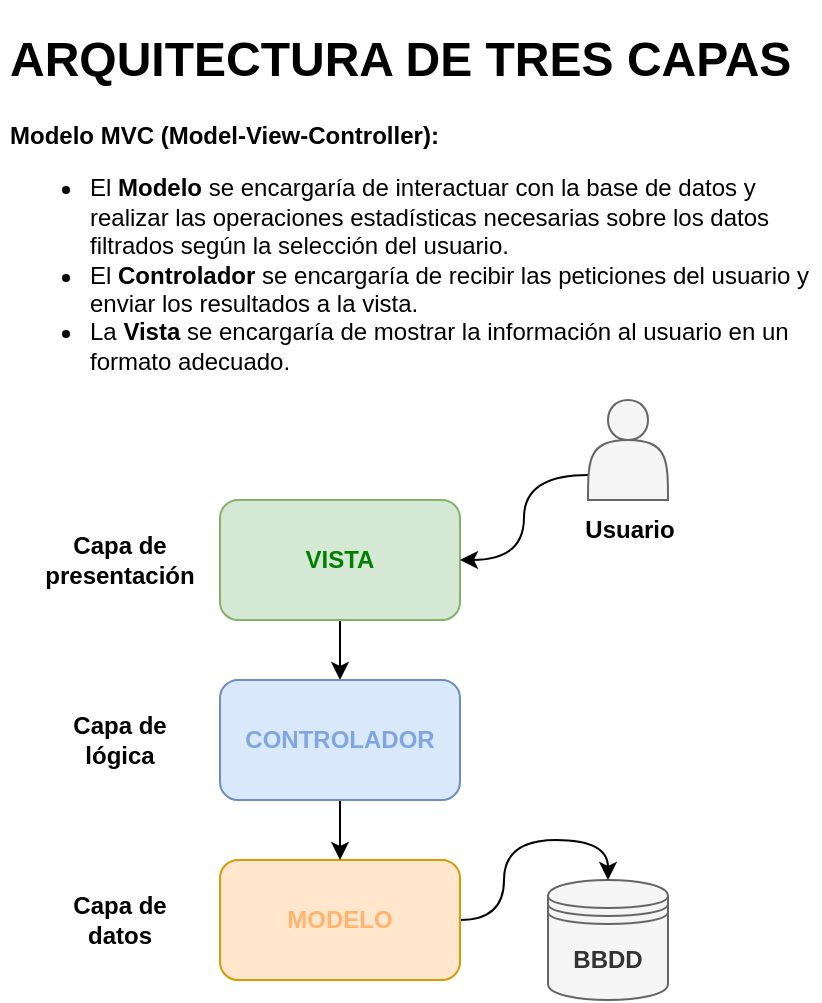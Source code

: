 <mxfile version="20.8.6" type="device"><diagram id="BSpscV5yaTsATTjs_RwY" name="Página-1"><mxGraphModel dx="1050" dy="1707" grid="1" gridSize="10" guides="1" tooltips="1" connect="1" arrows="1" fold="1" page="1" pageScale="1" pageWidth="827" pageHeight="1169" math="0" shadow="0"><root><mxCell id="0"/><mxCell id="1" parent="0"/><mxCell id="PaDin_AnVgZyX5wLjNpA-1" value="&lt;b&gt;BBDD&lt;/b&gt;" style="shape=datastore;whiteSpace=wrap;html=1;fillColor=#f5f5f5;fontColor=#333333;strokeColor=#666666;" vertex="1" parent="1"><mxGeometry x="374" y="220" width="60" height="60" as="geometry"/></mxCell><mxCell id="PaDin_AnVgZyX5wLjNpA-12" style="edgeStyle=orthogonalEdgeStyle;rounded=0;orthogonalLoop=1;jettySize=auto;html=1;exitX=1;exitY=0.5;exitDx=0;exitDy=0;entryX=0.5;entryY=0;entryDx=0;entryDy=0;curved=1;" edge="1" parent="1" source="PaDin_AnVgZyX5wLjNpA-2" target="PaDin_AnVgZyX5wLjNpA-1"><mxGeometry relative="1" as="geometry"/></mxCell><mxCell id="PaDin_AnVgZyX5wLjNpA-2" value="&lt;b&gt;&lt;font color=&quot;#FFB570&quot;&gt;MODELO&lt;/font&gt;&lt;/b&gt;" style="rounded=1;whiteSpace=wrap;html=1;fillColor=#ffe6cc;strokeColor=#d79b00;" vertex="1" parent="1"><mxGeometry x="210" y="210" width="120" height="60" as="geometry"/></mxCell><mxCell id="PaDin_AnVgZyX5wLjNpA-10" style="edgeStyle=orthogonalEdgeStyle;rounded=0;orthogonalLoop=1;jettySize=auto;html=1;exitX=0.5;exitY=1;exitDx=0;exitDy=0;entryX=0.5;entryY=0;entryDx=0;entryDy=0;" edge="1" parent="1" source="PaDin_AnVgZyX5wLjNpA-3" target="PaDin_AnVgZyX5wLjNpA-4"><mxGeometry relative="1" as="geometry"/></mxCell><mxCell id="PaDin_AnVgZyX5wLjNpA-3" value="&lt;font color=&quot;#008000&quot;&gt;&lt;b&gt;VISTA&lt;/b&gt;&lt;/font&gt;" style="rounded=1;whiteSpace=wrap;html=1;fillColor=#d5e8d4;strokeColor=#82b366;" vertex="1" parent="1"><mxGeometry x="210" y="30" width="120" height="60" as="geometry"/></mxCell><mxCell id="PaDin_AnVgZyX5wLjNpA-11" style="edgeStyle=orthogonalEdgeStyle;rounded=0;orthogonalLoop=1;jettySize=auto;html=1;exitX=0.5;exitY=1;exitDx=0;exitDy=0;entryX=0.5;entryY=0;entryDx=0;entryDy=0;" edge="1" parent="1" source="PaDin_AnVgZyX5wLjNpA-4" target="PaDin_AnVgZyX5wLjNpA-2"><mxGeometry relative="1" as="geometry"/></mxCell><mxCell id="PaDin_AnVgZyX5wLjNpA-4" value="&lt;font color=&quot;#7EA6E0&quot;&gt;&lt;b&gt;CONTROLADOR&lt;/b&gt;&lt;/font&gt;" style="rounded=1;whiteSpace=wrap;html=1;fillColor=#dae8fc;strokeColor=#6c8ebf;" vertex="1" parent="1"><mxGeometry x="210" y="120" width="120" height="60" as="geometry"/></mxCell><mxCell id="PaDin_AnVgZyX5wLjNpA-13" style="edgeStyle=orthogonalEdgeStyle;curved=1;rounded=0;orthogonalLoop=1;jettySize=auto;html=1;exitX=0;exitY=0.75;exitDx=0;exitDy=0;entryX=1;entryY=0.5;entryDx=0;entryDy=0;" edge="1" parent="1" source="PaDin_AnVgZyX5wLjNpA-6" target="PaDin_AnVgZyX5wLjNpA-3"><mxGeometry relative="1" as="geometry"/></mxCell><mxCell id="PaDin_AnVgZyX5wLjNpA-6" value="" style="shape=actor;whiteSpace=wrap;html=1;fillColor=#f5f5f5;fontColor=#333333;strokeColor=#666666;" vertex="1" parent="1"><mxGeometry x="394" y="-20" width="40" height="50" as="geometry"/></mxCell><mxCell id="PaDin_AnVgZyX5wLjNpA-7" value="&lt;b&gt;Usuario&lt;/b&gt;" style="text;html=1;strokeColor=none;fillColor=none;align=center;verticalAlign=middle;whiteSpace=wrap;rounded=0;" vertex="1" parent="1"><mxGeometry x="385" y="30" width="60" height="30" as="geometry"/></mxCell><mxCell id="PaDin_AnVgZyX5wLjNpA-14" value="&lt;b&gt;&lt;font color=&quot;#000000&quot;&gt;Capa de datos&lt;/font&gt;&lt;br&gt;&lt;/b&gt;" style="text;html=1;strokeColor=none;fillColor=none;align=center;verticalAlign=middle;whiteSpace=wrap;rounded=0;fontColor=#FFB570;" vertex="1" parent="1"><mxGeometry x="130" y="225" width="60" height="30" as="geometry"/></mxCell><mxCell id="PaDin_AnVgZyX5wLjNpA-15" value="&lt;b&gt;&lt;font color=&quot;#000000&quot;&gt;Capa de lógica&lt;/font&gt;&lt;br&gt;&lt;/b&gt;" style="text;html=1;strokeColor=none;fillColor=none;align=center;verticalAlign=middle;whiteSpace=wrap;rounded=0;fontColor=#FFB570;" vertex="1" parent="1"><mxGeometry x="130" y="135" width="60" height="30" as="geometry"/></mxCell><mxCell id="PaDin_AnVgZyX5wLjNpA-16" value="&lt;b&gt;&lt;font color=&quot;#000000&quot;&gt;Capa de presentación&lt;/font&gt;&lt;br&gt;&lt;/b&gt;" style="text;html=1;strokeColor=none;fillColor=none;align=center;verticalAlign=middle;whiteSpace=wrap;rounded=0;fontColor=#FFB570;" vertex="1" parent="1"><mxGeometry x="130" y="45" width="60" height="30" as="geometry"/></mxCell><mxCell id="PaDin_AnVgZyX5wLjNpA-17" value="&lt;h1&gt;ARQUITECTURA DE TRES CAPAS&lt;br&gt;&lt;/h1&gt;&lt;p&gt;&lt;b&gt;Modelo MVC (Model-View-Controller):&lt;/b&gt;&lt;/p&gt;&lt;ul&gt;&lt;li&gt;El &lt;b&gt;Modelo &lt;/b&gt;se encargaría de interactuar con la base de datos y realizar las operaciones estadísticas necesarias sobre los datos filtrados según la selección del usuario.&lt;/li&gt;&lt;li&gt;El &lt;b&gt;Controlador &lt;/b&gt;se encargaría de recibir las peticiones del usuario y enviar los resultados a la vista.&lt;/li&gt;&lt;li&gt;La &lt;b&gt;Vista &lt;/b&gt;se encargaría de mostrar la información al usuario en un formato adecuado.&lt;/li&gt;&lt;/ul&gt;&lt;p&gt;&lt;/p&gt;" style="text;html=1;strokeColor=none;fillColor=none;spacing=5;spacingTop=-20;whiteSpace=wrap;overflow=hidden;rounded=0;fontColor=#000000;" vertex="1" parent="1"><mxGeometry x="100" y="-210" width="410" height="200" as="geometry"/></mxCell></root></mxGraphModel></diagram></mxfile>
